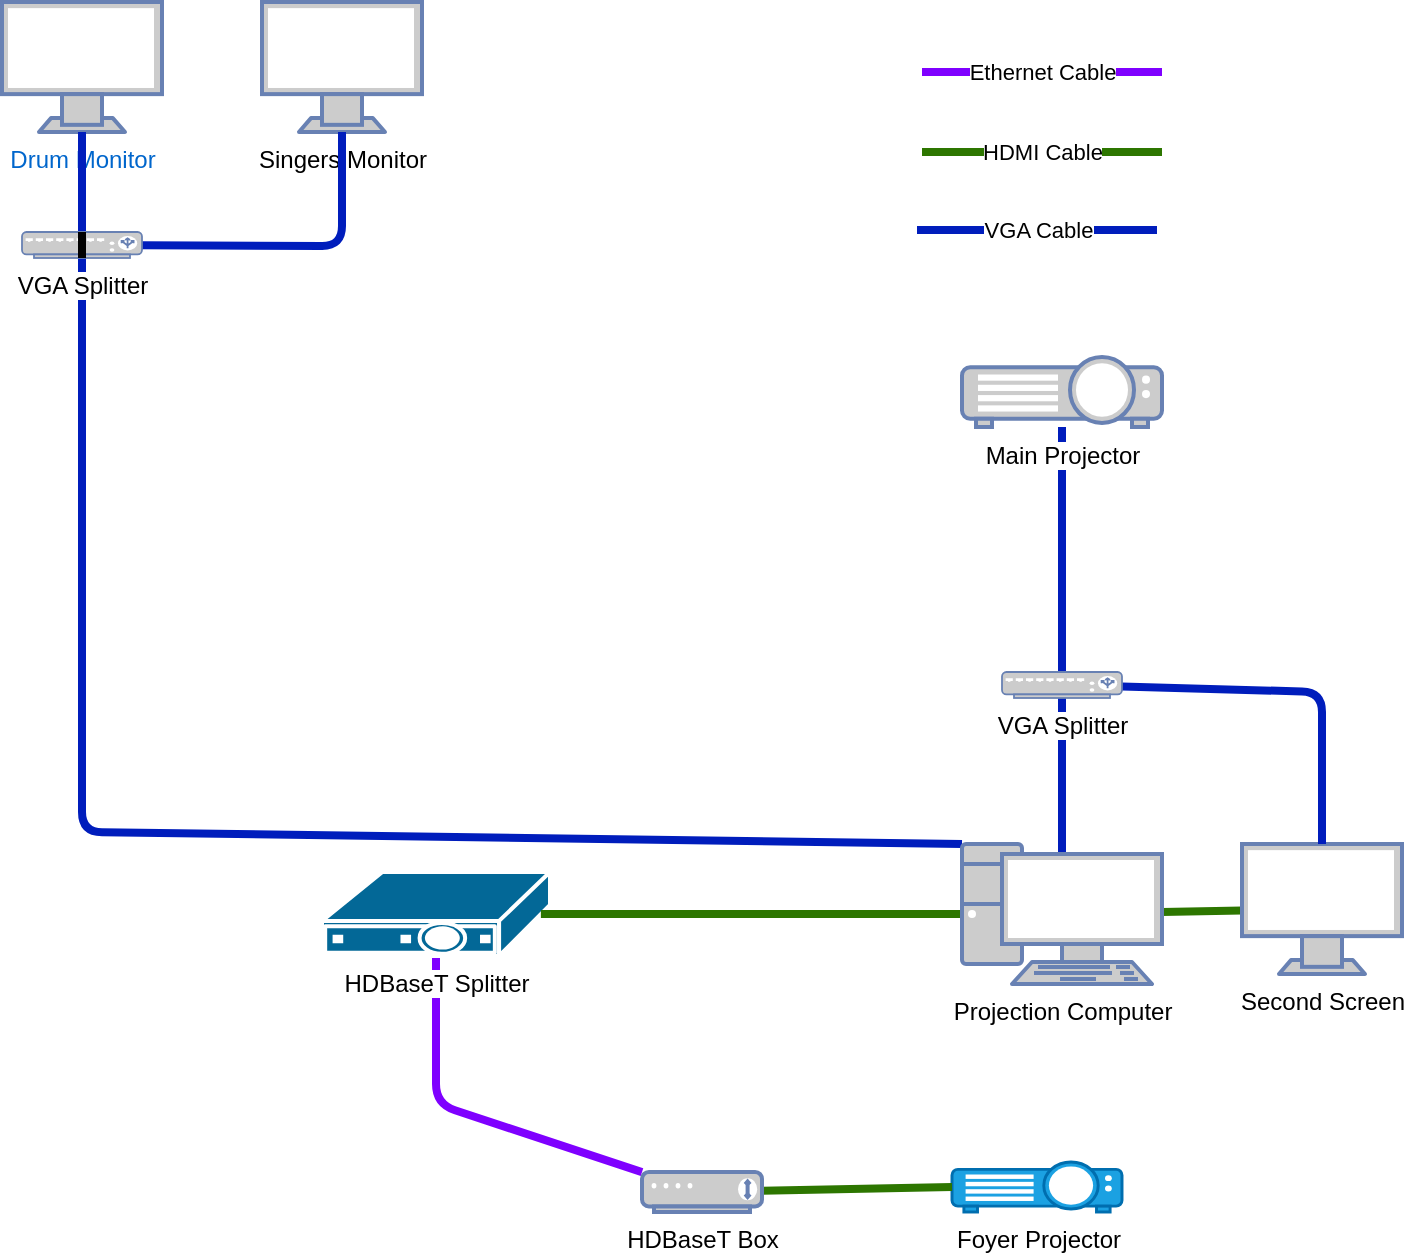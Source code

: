 <mxfile>
    <diagram id="2eiZwt_nSCLH_XwyktnZ" name="Page-1">
        <mxGraphModel dx="785" dy="575" grid="1" gridSize="10" guides="1" tooltips="1" connect="1" arrows="1" fold="1" page="1" pageScale="1" pageWidth="1169" pageHeight="1654" math="0" shadow="0">
            <root>
                <mxCell id="0"/>
                <mxCell id="1" parent="0"/>
                <mxCell id="41" style="edgeStyle=none;html=1;endArrow=none;endFill=0;strokeWidth=4;fillColor=#0050ef;strokeColor=#001DBC;" edge="1" parent="1" target="2">
                    <mxGeometry relative="1" as="geometry">
                        <mxPoint x="550" y="380" as="sourcePoint"/>
                    </mxGeometry>
                </mxCell>
                <object label="&lt;font style=&quot;background-color: rgb(255, 255, 255);&quot; color=&quot;#000000&quot;&gt;Main Projector&lt;/font&gt;" id="2">
                    <mxCell style="fontColor=#0066CC;verticalAlign=top;verticalLabelPosition=bottom;labelPosition=center;align=center;html=1;outlineConnect=0;fillColor=#CCCCCC;strokeColor=#6881B3;gradientColor=none;gradientDirection=north;strokeWidth=2;shape=mxgraph.networks.video_projector;" parent="1" vertex="1">
                        <mxGeometry x="500" y="222.5" width="100" height="35" as="geometry"/>
                    </mxCell>
                </object>
                <mxCell id="3" value="&lt;font style=&quot;background-color: rgb(255, 255, 255);&quot; color=&quot;#000000&quot;&gt;Foyer Projector&lt;/font&gt;" style="fontColor=#ffffff;verticalAlign=top;verticalLabelPosition=bottom;labelPosition=center;align=center;html=1;outlineConnect=0;fillColor=#1ba1e2;strokeColor=#006EAF;gradientDirection=north;strokeWidth=2;shape=mxgraph.networks.video_projector;" parent="1" vertex="1">
                    <mxGeometry x="495" y="625" width="85" height="25" as="geometry"/>
                </mxCell>
                <mxCell id="14" style="edgeStyle=none;html=1;strokeColor=#7F00FF;strokeWidth=4;fontColor=#000000;endArrow=none;endFill=0;fillColor=#6a00ff;" parent="1" source="6" target="21" edge="1">
                    <mxGeometry relative="1" as="geometry">
                        <Array as="points">
                            <mxPoint x="237" y="596"/>
                        </Array>
                    </mxGeometry>
                </mxCell>
                <mxCell id="6" value="&lt;font style=&quot;background-color: rgb(255, 255, 255);&quot; color=&quot;#000000&quot;&gt;HDBaseT Splitter&lt;/font&gt;" style="shape=mxgraph.cisco.misc.set_top_box;html=1;pointerEvents=1;dashed=0;fillColor=#036897;strokeColor=#ffffff;strokeWidth=2;verticalLabelPosition=bottom;verticalAlign=top;align=center;outlineConnect=0;" parent="1" vertex="1">
                    <mxGeometry x="180" y="480" width="114" height="42" as="geometry"/>
                </mxCell>
                <mxCell id="12" style="edgeStyle=none;html=1;fontColor=#000000;strokeColor=#2D7600;endArrow=none;endFill=0;fillColor=#60a917;strokeWidth=4;" parent="1" source="8" target="9" edge="1">
                    <mxGeometry relative="1" as="geometry"/>
                </mxCell>
                <mxCell id="13" style="edgeStyle=none;html=1;entryX=0.96;entryY=0.5;entryDx=0;entryDy=0;entryPerimeter=0;strokeColor=#2D7600;strokeWidth=4;fontColor=#000000;endArrow=none;endFill=0;fillColor=#60a917;" parent="1" source="8" target="6" edge="1">
                    <mxGeometry relative="1" as="geometry">
                        <Array as="points"/>
                    </mxGeometry>
                </mxCell>
                <mxCell id="42" style="edgeStyle=none;html=1;exitX=0;exitY=0;exitDx=0;exitDy=0;exitPerimeter=0;strokeWidth=4;endArrow=none;endFill=0;fillColor=#0050ef;strokeColor=#001DBC;entryX=0.5;entryY=0;entryDx=0;entryDy=0;entryPerimeter=0;" edge="1" parent="1" source="8" target="46">
                    <mxGeometry relative="1" as="geometry">
                        <mxPoint x="60" y="180" as="targetPoint"/>
                        <Array as="points">
                            <mxPoint x="60" y="460"/>
                        </Array>
                    </mxGeometry>
                </mxCell>
                <mxCell id="55" style="edgeStyle=none;html=1;exitX=0.5;exitY=0.07;exitDx=0;exitDy=0;exitPerimeter=0;entryX=0.5;entryY=1;entryDx=0;entryDy=0;entryPerimeter=0;strokeWidth=4;fontColor=#000000;endArrow=none;endFill=0;fillColor=#0050ef;strokeColor=#001DBC;" edge="1" parent="1" source="8" target="50">
                    <mxGeometry relative="1" as="geometry"/>
                </mxCell>
                <mxCell id="8" value="&lt;font style=&quot;background-color: rgb(255, 255, 255);&quot; color=&quot;#000000&quot;&gt;Projection Computer&lt;/font&gt;" style="fontColor=#0066CC;verticalAlign=top;verticalLabelPosition=bottom;labelPosition=center;align=center;html=1;outlineConnect=0;fillColor=#CCCCCC;strokeColor=#6881B3;gradientColor=none;gradientDirection=north;strokeWidth=2;shape=mxgraph.networks.pc;" parent="1" vertex="1">
                    <mxGeometry x="500" y="466" width="100" height="70" as="geometry"/>
                </mxCell>
                <mxCell id="9" value="&lt;font style=&quot;background-color: rgb(255, 255, 255);&quot; color=&quot;#000000&quot;&gt;Second Screen&lt;/font&gt;" style="fontColor=#0066CC;verticalAlign=top;verticalLabelPosition=bottom;labelPosition=center;align=center;html=1;outlineConnect=0;fillColor=#CCCCCC;strokeColor=#6881B3;gradientColor=none;gradientDirection=north;strokeWidth=2;shape=mxgraph.networks.monitor;" parent="1" vertex="1">
                    <mxGeometry x="640" y="466" width="80" height="65" as="geometry"/>
                </mxCell>
                <mxCell id="16" value="&lt;font style=&quot;background-color: rgb(255, 255, 255);&quot; color=&quot;#000000&quot;&gt;Singers Monitor&lt;/font&gt;" style="fontColor=#0066CC;verticalAlign=top;verticalLabelPosition=bottom;labelPosition=center;align=center;html=1;outlineConnect=0;fillColor=#CCCCCC;strokeColor=#6881B3;gradientColor=none;gradientDirection=north;strokeWidth=2;shape=mxgraph.networks.monitor;labelBackgroundColor=#FFFFFF;" parent="1" vertex="1">
                    <mxGeometry x="150" y="45" width="80" height="65" as="geometry"/>
                </mxCell>
                <mxCell id="18" value="Drum Monitor" style="fontColor=#0066CC;verticalAlign=top;verticalLabelPosition=bottom;labelPosition=center;align=center;html=1;outlineConnect=0;fillColor=#CCCCCC;strokeColor=#6881B3;gradientColor=none;gradientDirection=north;strokeWidth=2;shape=mxgraph.networks.monitor;labelBackgroundColor=#FFFFFF;" parent="1" vertex="1">
                    <mxGeometry x="20" y="45" width="80" height="65" as="geometry"/>
                </mxCell>
                <mxCell id="31" style="edgeStyle=none;html=1;strokeColor=#2D7600;strokeWidth=4;fontColor=#000000;endArrow=none;endFill=0;fillColor=#60a917;entryX=0;entryY=0.5;entryDx=0;entryDy=0;entryPerimeter=0;" parent="1" source="21" target="3" edge="1">
                    <mxGeometry relative="1" as="geometry">
                        <mxPoint x="460" y="640" as="targetPoint"/>
                    </mxGeometry>
                </mxCell>
                <mxCell id="21" value="&lt;font style=&quot;background-color: rgb(255, 255, 255);&quot; color=&quot;#000000&quot;&gt;HDBaseT Box&lt;/font&gt;" style="fontColor=#0066CC;verticalAlign=top;verticalLabelPosition=bottom;labelPosition=center;align=center;html=1;outlineConnect=0;fillColor=#CCCCCC;strokeColor=#6881B3;gradientColor=none;gradientDirection=north;strokeWidth=2;shape=mxgraph.networks.modem;labelBackgroundColor=#FFFFFF;" parent="1" vertex="1">
                    <mxGeometry x="340" y="630" width="60" height="20" as="geometry"/>
                </mxCell>
                <mxCell id="35" value="" style="endArrow=none;html=1;strokeColor=#7F00FF;strokeWidth=4;fontColor=#000000;" parent="1" edge="1">
                    <mxGeometry width="50" height="50" relative="1" as="geometry">
                        <mxPoint x="480" y="80" as="sourcePoint"/>
                        <mxPoint x="600" y="80" as="targetPoint"/>
                    </mxGeometry>
                </mxCell>
                <mxCell id="38" value="&lt;span style=&quot;background-color: rgb(255, 255, 255);&quot;&gt;Ethernet Cable&lt;/span&gt;" style="edgeLabel;html=1;align=center;verticalAlign=middle;resizable=0;points=[];fontColor=#000000;" parent="35" vertex="1" connectable="0">
                    <mxGeometry relative="1" as="geometry">
                        <mxPoint as="offset"/>
                    </mxGeometry>
                </mxCell>
                <mxCell id="36" value="" style="endArrow=none;html=1;strokeColor=#2D7600;strokeWidth=4;fontColor=#000000;fillColor=#60a917;" parent="1" edge="1">
                    <mxGeometry width="50" height="50" relative="1" as="geometry">
                        <mxPoint x="480" y="120" as="sourcePoint"/>
                        <mxPoint x="600" y="120" as="targetPoint"/>
                    </mxGeometry>
                </mxCell>
                <mxCell id="37" value="&lt;span style=&quot;background-color: rgb(255, 255, 255);&quot;&gt;HDMI Cable&lt;/span&gt;" style="edgeLabel;html=1;align=center;verticalAlign=middle;resizable=0;points=[];fontColor=#000000;" parent="36" vertex="1" connectable="0">
                    <mxGeometry relative="1" as="geometry">
                        <mxPoint as="offset"/>
                    </mxGeometry>
                </mxCell>
                <mxCell id="39" value="" style="endArrow=none;html=1;strokeColor=#001DBC;strokeWidth=4;fontColor=#000000;fillColor=#0050ef;" edge="1" parent="1">
                    <mxGeometry width="50" height="50" relative="1" as="geometry">
                        <mxPoint x="477.5" y="159" as="sourcePoint"/>
                        <mxPoint x="597.5" y="159" as="targetPoint"/>
                    </mxGeometry>
                </mxCell>
                <mxCell id="40" value="&lt;span style=&quot;background-color: rgb(255, 255, 255);&quot;&gt;VGA Cable&lt;/span&gt;" style="edgeLabel;html=1;align=center;verticalAlign=middle;resizable=0;points=[];fontColor=#000000;" vertex="1" connectable="0" parent="39">
                    <mxGeometry relative="1" as="geometry">
                        <mxPoint as="offset"/>
                    </mxGeometry>
                </mxCell>
                <mxCell id="47" style="edgeStyle=none;html=1;exitX=0.5;exitY=0;exitDx=0;exitDy=0;exitPerimeter=0;entryX=0.5;entryY=1;entryDx=0;entryDy=0;entryPerimeter=0;strokeWidth=4;fontColor=#000000;endArrow=none;endFill=0;fillColor=#0050ef;strokeColor=#001DBC;" edge="1" parent="1" source="46" target="18">
                    <mxGeometry relative="1" as="geometry"/>
                </mxCell>
                <mxCell id="48" style="edgeStyle=none;html=1;entryX=0.5;entryY=1;entryDx=0;entryDy=0;entryPerimeter=0;strokeWidth=4;fontColor=#000000;endArrow=none;endFill=0;fillColor=#0050ef;strokeColor=#001DBC;" edge="1" parent="1" source="46" target="16">
                    <mxGeometry relative="1" as="geometry">
                        <Array as="points">
                            <mxPoint x="190" y="167"/>
                        </Array>
                    </mxGeometry>
                </mxCell>
                <mxCell id="46" value="&lt;font style=&quot;background-color: rgb(255, 255, 255);&quot; color=&quot;#000000&quot;&gt;VGA Splitter&lt;/font&gt;" style="fontColor=#0066CC;verticalAlign=top;verticalLabelPosition=bottom;labelPosition=center;align=center;html=1;outlineConnect=0;fillColor=#CCCCCC;strokeColor=#6881B3;gradientColor=none;gradientDirection=north;strokeWidth=2;shape=mxgraph.networks.load_balancer;" vertex="1" parent="1">
                    <mxGeometry x="30" y="160" width="60" height="13" as="geometry"/>
                </mxCell>
                <mxCell id="49" style="edgeStyle=none;html=1;exitX=0.5;exitY=0;exitDx=0;exitDy=0;exitPerimeter=0;entryX=0.5;entryY=1;entryDx=0;entryDy=0;entryPerimeter=0;strokeWidth=4;fontColor=#000000;endArrow=none;endFill=0;" edge="1" parent="1" source="46" target="46">
                    <mxGeometry relative="1" as="geometry"/>
                </mxCell>
                <mxCell id="54" style="edgeStyle=none;html=1;entryX=0.5;entryY=0;entryDx=0;entryDy=0;entryPerimeter=0;strokeWidth=4;fontColor=#000000;endArrow=none;endFill=0;fillColor=#0050ef;strokeColor=#001DBC;" edge="1" parent="1" source="50" target="9">
                    <mxGeometry relative="1" as="geometry">
                        <Array as="points">
                            <mxPoint x="680" y="390"/>
                        </Array>
                    </mxGeometry>
                </mxCell>
                <mxCell id="50" value="&lt;font style=&quot;background-color: rgb(255, 255, 255);&quot; color=&quot;#000000&quot;&gt;VGA Splitter&lt;/font&gt;" style="fontColor=#0066CC;verticalAlign=top;verticalLabelPosition=bottom;labelPosition=center;align=center;html=1;outlineConnect=0;fillColor=#CCCCCC;strokeColor=#6881B3;gradientColor=none;gradientDirection=north;strokeWidth=2;shape=mxgraph.networks.load_balancer;" vertex="1" parent="1">
                    <mxGeometry x="520" y="380" width="60" height="13" as="geometry"/>
                </mxCell>
            </root>
        </mxGraphModel>
    </diagram>
</mxfile>